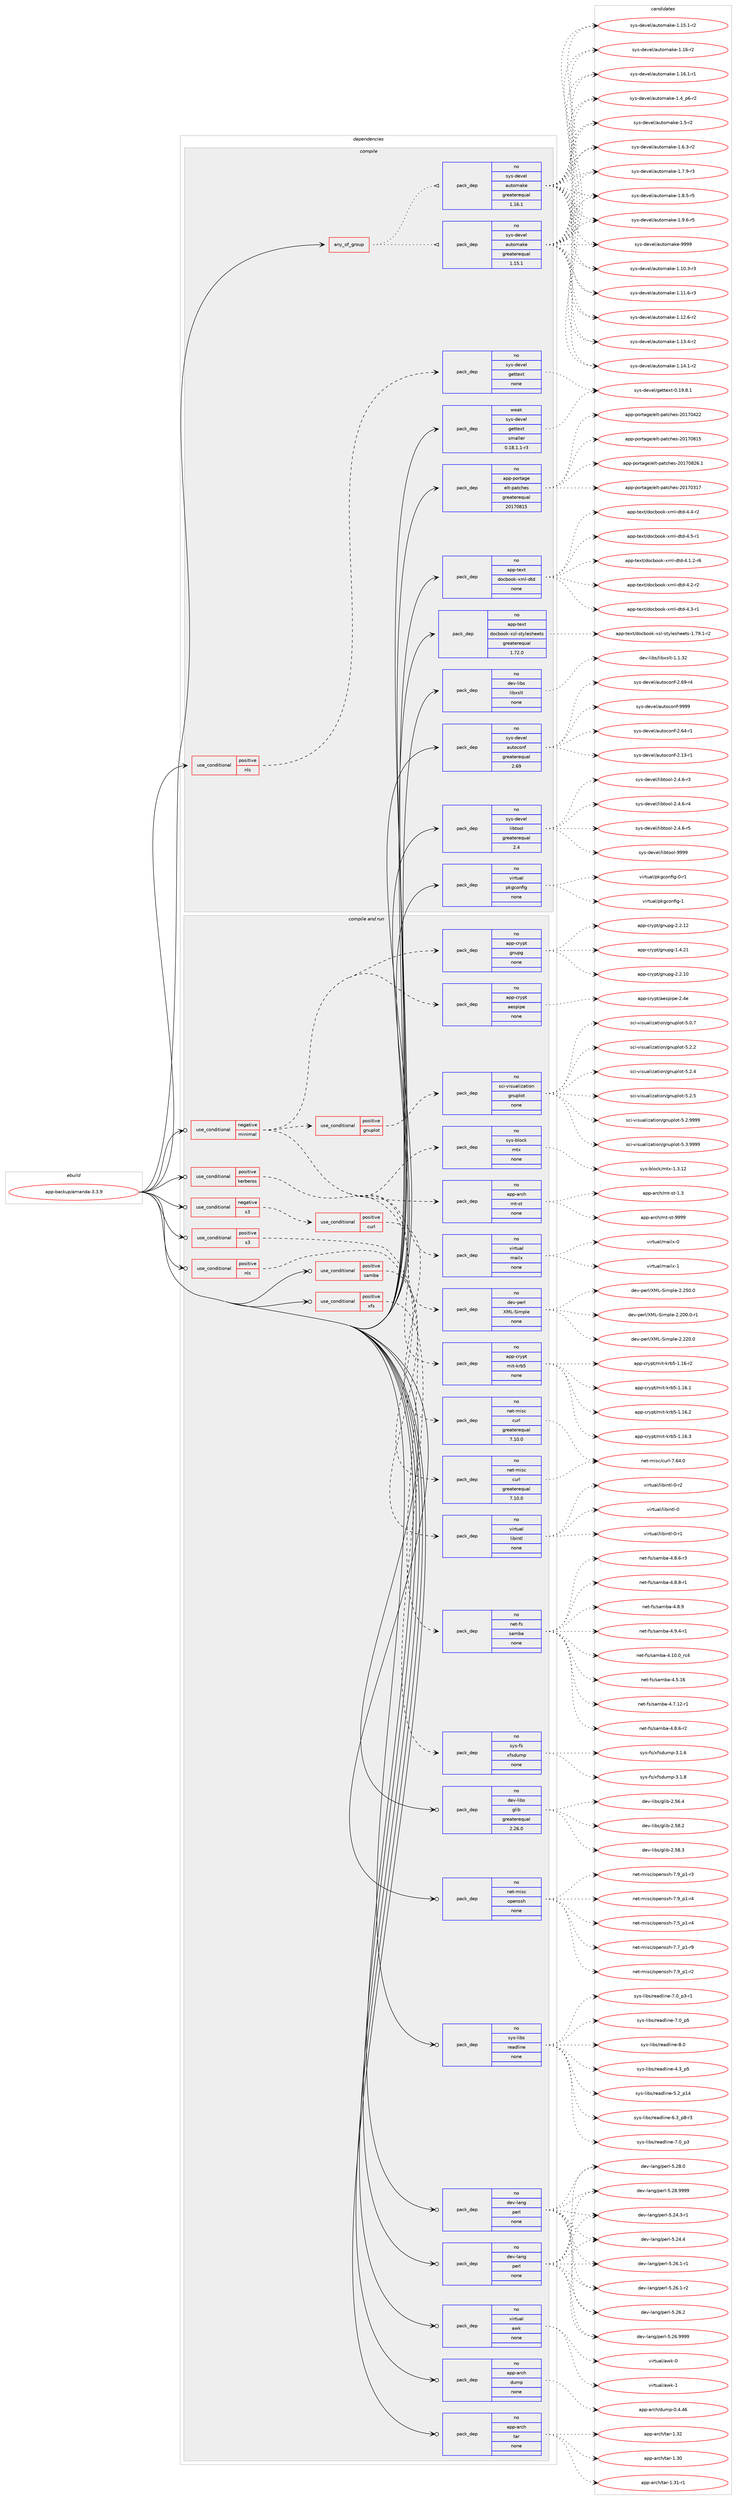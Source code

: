 digraph prolog {

# *************
# Graph options
# *************

newrank=true;
concentrate=true;
compound=true;
graph [rankdir=LR,fontname=Helvetica,fontsize=10,ranksep=1.5];#, ranksep=2.5, nodesep=0.2];
edge  [arrowhead=vee];
node  [fontname=Helvetica,fontsize=10];

# **********
# The ebuild
# **********

subgraph cluster_leftcol {
color=gray;
rank=same;
label=<<i>ebuild</i>>;
id [label="app-backup/amanda-3.3.9", color=red, width=4, href="../app-backup/amanda-3.3.9.svg"];
}

# ****************
# The dependencies
# ****************

subgraph cluster_midcol {
color=gray;
label=<<i>dependencies</i>>;
subgraph cluster_compile {
fillcolor="#eeeeee";
style=filled;
label=<<i>compile</i>>;
subgraph any19222 {
dependency1271987 [label=<<TABLE BORDER="0" CELLBORDER="1" CELLSPACING="0" CELLPADDING="4"><TR><TD CELLPADDING="10">any_of_group</TD></TR></TABLE>>, shape=none, color=red];subgraph pack905505 {
dependency1271988 [label=<<TABLE BORDER="0" CELLBORDER="1" CELLSPACING="0" CELLPADDING="4" WIDTH="220"><TR><TD ROWSPAN="6" CELLPADDING="30">pack_dep</TD></TR><TR><TD WIDTH="110">no</TD></TR><TR><TD>sys-devel</TD></TR><TR><TD>automake</TD></TR><TR><TD>greaterequal</TD></TR><TR><TD>1.16.1</TD></TR></TABLE>>, shape=none, color=blue];
}
dependency1271987:e -> dependency1271988:w [weight=20,style="dotted",arrowhead="oinv"];
subgraph pack905506 {
dependency1271989 [label=<<TABLE BORDER="0" CELLBORDER="1" CELLSPACING="0" CELLPADDING="4" WIDTH="220"><TR><TD ROWSPAN="6" CELLPADDING="30">pack_dep</TD></TR><TR><TD WIDTH="110">no</TD></TR><TR><TD>sys-devel</TD></TR><TR><TD>automake</TD></TR><TR><TD>greaterequal</TD></TR><TR><TD>1.15.1</TD></TR></TABLE>>, shape=none, color=blue];
}
dependency1271987:e -> dependency1271989:w [weight=20,style="dotted",arrowhead="oinv"];
}
id:e -> dependency1271987:w [weight=20,style="solid",arrowhead="vee"];
subgraph cond346739 {
dependency1271990 [label=<<TABLE BORDER="0" CELLBORDER="1" CELLSPACING="0" CELLPADDING="4"><TR><TD ROWSPAN="3" CELLPADDING="10">use_conditional</TD></TR><TR><TD>positive</TD></TR><TR><TD>nls</TD></TR></TABLE>>, shape=none, color=red];
subgraph pack905507 {
dependency1271991 [label=<<TABLE BORDER="0" CELLBORDER="1" CELLSPACING="0" CELLPADDING="4" WIDTH="220"><TR><TD ROWSPAN="6" CELLPADDING="30">pack_dep</TD></TR><TR><TD WIDTH="110">no</TD></TR><TR><TD>sys-devel</TD></TR><TR><TD>gettext</TD></TR><TR><TD>none</TD></TR><TR><TD></TD></TR></TABLE>>, shape=none, color=blue];
}
dependency1271990:e -> dependency1271991:w [weight=20,style="dashed",arrowhead="vee"];
}
id:e -> dependency1271990:w [weight=20,style="solid",arrowhead="vee"];
subgraph pack905508 {
dependency1271992 [label=<<TABLE BORDER="0" CELLBORDER="1" CELLSPACING="0" CELLPADDING="4" WIDTH="220"><TR><TD ROWSPAN="6" CELLPADDING="30">pack_dep</TD></TR><TR><TD WIDTH="110">no</TD></TR><TR><TD>app-portage</TD></TR><TR><TD>elt-patches</TD></TR><TR><TD>greaterequal</TD></TR><TR><TD>20170815</TD></TR></TABLE>>, shape=none, color=blue];
}
id:e -> dependency1271992:w [weight=20,style="solid",arrowhead="vee"];
subgraph pack905509 {
dependency1271993 [label=<<TABLE BORDER="0" CELLBORDER="1" CELLSPACING="0" CELLPADDING="4" WIDTH="220"><TR><TD ROWSPAN="6" CELLPADDING="30">pack_dep</TD></TR><TR><TD WIDTH="110">no</TD></TR><TR><TD>app-text</TD></TR><TR><TD>docbook-xml-dtd</TD></TR><TR><TD>none</TD></TR><TR><TD></TD></TR></TABLE>>, shape=none, color=blue];
}
id:e -> dependency1271993:w [weight=20,style="solid",arrowhead="vee"];
subgraph pack905510 {
dependency1271994 [label=<<TABLE BORDER="0" CELLBORDER="1" CELLSPACING="0" CELLPADDING="4" WIDTH="220"><TR><TD ROWSPAN="6" CELLPADDING="30">pack_dep</TD></TR><TR><TD WIDTH="110">no</TD></TR><TR><TD>app-text</TD></TR><TR><TD>docbook-xsl-stylesheets</TD></TR><TR><TD>greaterequal</TD></TR><TR><TD>1.72.0</TD></TR></TABLE>>, shape=none, color=blue];
}
id:e -> dependency1271994:w [weight=20,style="solid",arrowhead="vee"];
subgraph pack905511 {
dependency1271995 [label=<<TABLE BORDER="0" CELLBORDER="1" CELLSPACING="0" CELLPADDING="4" WIDTH="220"><TR><TD ROWSPAN="6" CELLPADDING="30">pack_dep</TD></TR><TR><TD WIDTH="110">no</TD></TR><TR><TD>dev-libs</TD></TR><TR><TD>libxslt</TD></TR><TR><TD>none</TD></TR><TR><TD></TD></TR></TABLE>>, shape=none, color=blue];
}
id:e -> dependency1271995:w [weight=20,style="solid",arrowhead="vee"];
subgraph pack905512 {
dependency1271996 [label=<<TABLE BORDER="0" CELLBORDER="1" CELLSPACING="0" CELLPADDING="4" WIDTH="220"><TR><TD ROWSPAN="6" CELLPADDING="30">pack_dep</TD></TR><TR><TD WIDTH="110">no</TD></TR><TR><TD>sys-devel</TD></TR><TR><TD>autoconf</TD></TR><TR><TD>greaterequal</TD></TR><TR><TD>2.69</TD></TR></TABLE>>, shape=none, color=blue];
}
id:e -> dependency1271996:w [weight=20,style="solid",arrowhead="vee"];
subgraph pack905513 {
dependency1271997 [label=<<TABLE BORDER="0" CELLBORDER="1" CELLSPACING="0" CELLPADDING="4" WIDTH="220"><TR><TD ROWSPAN="6" CELLPADDING="30">pack_dep</TD></TR><TR><TD WIDTH="110">no</TD></TR><TR><TD>sys-devel</TD></TR><TR><TD>libtool</TD></TR><TR><TD>greaterequal</TD></TR><TR><TD>2.4</TD></TR></TABLE>>, shape=none, color=blue];
}
id:e -> dependency1271997:w [weight=20,style="solid",arrowhead="vee"];
subgraph pack905514 {
dependency1271998 [label=<<TABLE BORDER="0" CELLBORDER="1" CELLSPACING="0" CELLPADDING="4" WIDTH="220"><TR><TD ROWSPAN="6" CELLPADDING="30">pack_dep</TD></TR><TR><TD WIDTH="110">no</TD></TR><TR><TD>virtual</TD></TR><TR><TD>pkgconfig</TD></TR><TR><TD>none</TD></TR><TR><TD></TD></TR></TABLE>>, shape=none, color=blue];
}
id:e -> dependency1271998:w [weight=20,style="solid",arrowhead="vee"];
subgraph pack905515 {
dependency1271999 [label=<<TABLE BORDER="0" CELLBORDER="1" CELLSPACING="0" CELLPADDING="4" WIDTH="220"><TR><TD ROWSPAN="6" CELLPADDING="30">pack_dep</TD></TR><TR><TD WIDTH="110">weak</TD></TR><TR><TD>sys-devel</TD></TR><TR><TD>gettext</TD></TR><TR><TD>smaller</TD></TR><TR><TD>0.18.1.1-r3</TD></TR></TABLE>>, shape=none, color=blue];
}
id:e -> dependency1271999:w [weight=20,style="solid",arrowhead="vee"];
}
subgraph cluster_compileandrun {
fillcolor="#eeeeee";
style=filled;
label=<<i>compile and run</i>>;
subgraph cond346740 {
dependency1272000 [label=<<TABLE BORDER="0" CELLBORDER="1" CELLSPACING="0" CELLPADDING="4"><TR><TD ROWSPAN="3" CELLPADDING="10">use_conditional</TD></TR><TR><TD>negative</TD></TR><TR><TD>minimal</TD></TR></TABLE>>, shape=none, color=red];
subgraph pack905516 {
dependency1272001 [label=<<TABLE BORDER="0" CELLBORDER="1" CELLSPACING="0" CELLPADDING="4" WIDTH="220"><TR><TD ROWSPAN="6" CELLPADDING="30">pack_dep</TD></TR><TR><TD WIDTH="110">no</TD></TR><TR><TD>dev-perl</TD></TR><TR><TD>XML-Simple</TD></TR><TR><TD>none</TD></TR><TR><TD></TD></TR></TABLE>>, shape=none, color=blue];
}
dependency1272000:e -> dependency1272001:w [weight=20,style="dashed",arrowhead="vee"];
subgraph pack905517 {
dependency1272002 [label=<<TABLE BORDER="0" CELLBORDER="1" CELLSPACING="0" CELLPADDING="4" WIDTH="220"><TR><TD ROWSPAN="6" CELLPADDING="30">pack_dep</TD></TR><TR><TD WIDTH="110">no</TD></TR><TR><TD>virtual</TD></TR><TR><TD>mailx</TD></TR><TR><TD>none</TD></TR><TR><TD></TD></TR></TABLE>>, shape=none, color=blue];
}
dependency1272000:e -> dependency1272002:w [weight=20,style="dashed",arrowhead="vee"];
subgraph pack905518 {
dependency1272003 [label=<<TABLE BORDER="0" CELLBORDER="1" CELLSPACING="0" CELLPADDING="4" WIDTH="220"><TR><TD ROWSPAN="6" CELLPADDING="30">pack_dep</TD></TR><TR><TD WIDTH="110">no</TD></TR><TR><TD>app-arch</TD></TR><TR><TD>mt-st</TD></TR><TR><TD>none</TD></TR><TR><TD></TD></TR></TABLE>>, shape=none, color=blue];
}
dependency1272000:e -> dependency1272003:w [weight=20,style="dashed",arrowhead="vee"];
subgraph pack905519 {
dependency1272004 [label=<<TABLE BORDER="0" CELLBORDER="1" CELLSPACING="0" CELLPADDING="4" WIDTH="220"><TR><TD ROWSPAN="6" CELLPADDING="30">pack_dep</TD></TR><TR><TD WIDTH="110">no</TD></TR><TR><TD>sys-block</TD></TR><TR><TD>mtx</TD></TR><TR><TD>none</TD></TR><TR><TD></TD></TR></TABLE>>, shape=none, color=blue];
}
dependency1272000:e -> dependency1272004:w [weight=20,style="dashed",arrowhead="vee"];
subgraph cond346741 {
dependency1272005 [label=<<TABLE BORDER="0" CELLBORDER="1" CELLSPACING="0" CELLPADDING="4"><TR><TD ROWSPAN="3" CELLPADDING="10">use_conditional</TD></TR><TR><TD>positive</TD></TR><TR><TD>gnuplot</TD></TR></TABLE>>, shape=none, color=red];
subgraph pack905520 {
dependency1272006 [label=<<TABLE BORDER="0" CELLBORDER="1" CELLSPACING="0" CELLPADDING="4" WIDTH="220"><TR><TD ROWSPAN="6" CELLPADDING="30">pack_dep</TD></TR><TR><TD WIDTH="110">no</TD></TR><TR><TD>sci-visualization</TD></TR><TR><TD>gnuplot</TD></TR><TR><TD>none</TD></TR><TR><TD></TD></TR></TABLE>>, shape=none, color=blue];
}
dependency1272005:e -> dependency1272006:w [weight=20,style="dashed",arrowhead="vee"];
}
dependency1272000:e -> dependency1272005:w [weight=20,style="dashed",arrowhead="vee"];
subgraph pack905521 {
dependency1272007 [label=<<TABLE BORDER="0" CELLBORDER="1" CELLSPACING="0" CELLPADDING="4" WIDTH="220"><TR><TD ROWSPAN="6" CELLPADDING="30">pack_dep</TD></TR><TR><TD WIDTH="110">no</TD></TR><TR><TD>app-crypt</TD></TR><TR><TD>aespipe</TD></TR><TR><TD>none</TD></TR><TR><TD></TD></TR></TABLE>>, shape=none, color=blue];
}
dependency1272000:e -> dependency1272007:w [weight=20,style="dashed",arrowhead="vee"];
subgraph pack905522 {
dependency1272008 [label=<<TABLE BORDER="0" CELLBORDER="1" CELLSPACING="0" CELLPADDING="4" WIDTH="220"><TR><TD ROWSPAN="6" CELLPADDING="30">pack_dep</TD></TR><TR><TD WIDTH="110">no</TD></TR><TR><TD>app-crypt</TD></TR><TR><TD>gnupg</TD></TR><TR><TD>none</TD></TR><TR><TD></TD></TR></TABLE>>, shape=none, color=blue];
}
dependency1272000:e -> dependency1272008:w [weight=20,style="dashed",arrowhead="vee"];
}
id:e -> dependency1272000:w [weight=20,style="solid",arrowhead="odotvee"];
subgraph cond346742 {
dependency1272009 [label=<<TABLE BORDER="0" CELLBORDER="1" CELLSPACING="0" CELLPADDING="4"><TR><TD ROWSPAN="3" CELLPADDING="10">use_conditional</TD></TR><TR><TD>negative</TD></TR><TR><TD>s3</TD></TR></TABLE>>, shape=none, color=red];
subgraph cond346743 {
dependency1272010 [label=<<TABLE BORDER="0" CELLBORDER="1" CELLSPACING="0" CELLPADDING="4"><TR><TD ROWSPAN="3" CELLPADDING="10">use_conditional</TD></TR><TR><TD>positive</TD></TR><TR><TD>curl</TD></TR></TABLE>>, shape=none, color=red];
subgraph pack905523 {
dependency1272011 [label=<<TABLE BORDER="0" CELLBORDER="1" CELLSPACING="0" CELLPADDING="4" WIDTH="220"><TR><TD ROWSPAN="6" CELLPADDING="30">pack_dep</TD></TR><TR><TD WIDTH="110">no</TD></TR><TR><TD>net-misc</TD></TR><TR><TD>curl</TD></TR><TR><TD>greaterequal</TD></TR><TR><TD>7.10.0</TD></TR></TABLE>>, shape=none, color=blue];
}
dependency1272010:e -> dependency1272011:w [weight=20,style="dashed",arrowhead="vee"];
}
dependency1272009:e -> dependency1272010:w [weight=20,style="dashed",arrowhead="vee"];
}
id:e -> dependency1272009:w [weight=20,style="solid",arrowhead="odotvee"];
subgraph cond346744 {
dependency1272012 [label=<<TABLE BORDER="0" CELLBORDER="1" CELLSPACING="0" CELLPADDING="4"><TR><TD ROWSPAN="3" CELLPADDING="10">use_conditional</TD></TR><TR><TD>positive</TD></TR><TR><TD>kerberos</TD></TR></TABLE>>, shape=none, color=red];
subgraph pack905524 {
dependency1272013 [label=<<TABLE BORDER="0" CELLBORDER="1" CELLSPACING="0" CELLPADDING="4" WIDTH="220"><TR><TD ROWSPAN="6" CELLPADDING="30">pack_dep</TD></TR><TR><TD WIDTH="110">no</TD></TR><TR><TD>app-crypt</TD></TR><TR><TD>mit-krb5</TD></TR><TR><TD>none</TD></TR><TR><TD></TD></TR></TABLE>>, shape=none, color=blue];
}
dependency1272012:e -> dependency1272013:w [weight=20,style="dashed",arrowhead="vee"];
}
id:e -> dependency1272012:w [weight=20,style="solid",arrowhead="odotvee"];
subgraph cond346745 {
dependency1272014 [label=<<TABLE BORDER="0" CELLBORDER="1" CELLSPACING="0" CELLPADDING="4"><TR><TD ROWSPAN="3" CELLPADDING="10">use_conditional</TD></TR><TR><TD>positive</TD></TR><TR><TD>nls</TD></TR></TABLE>>, shape=none, color=red];
subgraph pack905525 {
dependency1272015 [label=<<TABLE BORDER="0" CELLBORDER="1" CELLSPACING="0" CELLPADDING="4" WIDTH="220"><TR><TD ROWSPAN="6" CELLPADDING="30">pack_dep</TD></TR><TR><TD WIDTH="110">no</TD></TR><TR><TD>virtual</TD></TR><TR><TD>libintl</TD></TR><TR><TD>none</TD></TR><TR><TD></TD></TR></TABLE>>, shape=none, color=blue];
}
dependency1272014:e -> dependency1272015:w [weight=20,style="dashed",arrowhead="vee"];
}
id:e -> dependency1272014:w [weight=20,style="solid",arrowhead="odotvee"];
subgraph cond346746 {
dependency1272016 [label=<<TABLE BORDER="0" CELLBORDER="1" CELLSPACING="0" CELLPADDING="4"><TR><TD ROWSPAN="3" CELLPADDING="10">use_conditional</TD></TR><TR><TD>positive</TD></TR><TR><TD>s3</TD></TR></TABLE>>, shape=none, color=red];
subgraph pack905526 {
dependency1272017 [label=<<TABLE BORDER="0" CELLBORDER="1" CELLSPACING="0" CELLPADDING="4" WIDTH="220"><TR><TD ROWSPAN="6" CELLPADDING="30">pack_dep</TD></TR><TR><TD WIDTH="110">no</TD></TR><TR><TD>net-misc</TD></TR><TR><TD>curl</TD></TR><TR><TD>greaterequal</TD></TR><TR><TD>7.10.0</TD></TR></TABLE>>, shape=none, color=blue];
}
dependency1272016:e -> dependency1272017:w [weight=20,style="dashed",arrowhead="vee"];
}
id:e -> dependency1272016:w [weight=20,style="solid",arrowhead="odotvee"];
subgraph cond346747 {
dependency1272018 [label=<<TABLE BORDER="0" CELLBORDER="1" CELLSPACING="0" CELLPADDING="4"><TR><TD ROWSPAN="3" CELLPADDING="10">use_conditional</TD></TR><TR><TD>positive</TD></TR><TR><TD>samba</TD></TR></TABLE>>, shape=none, color=red];
subgraph pack905527 {
dependency1272019 [label=<<TABLE BORDER="0" CELLBORDER="1" CELLSPACING="0" CELLPADDING="4" WIDTH="220"><TR><TD ROWSPAN="6" CELLPADDING="30">pack_dep</TD></TR><TR><TD WIDTH="110">no</TD></TR><TR><TD>net-fs</TD></TR><TR><TD>samba</TD></TR><TR><TD>none</TD></TR><TR><TD></TD></TR></TABLE>>, shape=none, color=blue];
}
dependency1272018:e -> dependency1272019:w [weight=20,style="dashed",arrowhead="vee"];
}
id:e -> dependency1272018:w [weight=20,style="solid",arrowhead="odotvee"];
subgraph cond346748 {
dependency1272020 [label=<<TABLE BORDER="0" CELLBORDER="1" CELLSPACING="0" CELLPADDING="4"><TR><TD ROWSPAN="3" CELLPADDING="10">use_conditional</TD></TR><TR><TD>positive</TD></TR><TR><TD>xfs</TD></TR></TABLE>>, shape=none, color=red];
subgraph pack905528 {
dependency1272021 [label=<<TABLE BORDER="0" CELLBORDER="1" CELLSPACING="0" CELLPADDING="4" WIDTH="220"><TR><TD ROWSPAN="6" CELLPADDING="30">pack_dep</TD></TR><TR><TD WIDTH="110">no</TD></TR><TR><TD>sys-fs</TD></TR><TR><TD>xfsdump</TD></TR><TR><TD>none</TD></TR><TR><TD></TD></TR></TABLE>>, shape=none, color=blue];
}
dependency1272020:e -> dependency1272021:w [weight=20,style="dashed",arrowhead="vee"];
}
id:e -> dependency1272020:w [weight=20,style="solid",arrowhead="odotvee"];
subgraph pack905529 {
dependency1272022 [label=<<TABLE BORDER="0" CELLBORDER="1" CELLSPACING="0" CELLPADDING="4" WIDTH="220"><TR><TD ROWSPAN="6" CELLPADDING="30">pack_dep</TD></TR><TR><TD WIDTH="110">no</TD></TR><TR><TD>app-arch</TD></TR><TR><TD>dump</TD></TR><TR><TD>none</TD></TR><TR><TD></TD></TR></TABLE>>, shape=none, color=blue];
}
id:e -> dependency1272022:w [weight=20,style="solid",arrowhead="odotvee"];
subgraph pack905530 {
dependency1272023 [label=<<TABLE BORDER="0" CELLBORDER="1" CELLSPACING="0" CELLPADDING="4" WIDTH="220"><TR><TD ROWSPAN="6" CELLPADDING="30">pack_dep</TD></TR><TR><TD WIDTH="110">no</TD></TR><TR><TD>app-arch</TD></TR><TR><TD>tar</TD></TR><TR><TD>none</TD></TR><TR><TD></TD></TR></TABLE>>, shape=none, color=blue];
}
id:e -> dependency1272023:w [weight=20,style="solid",arrowhead="odotvee"];
subgraph pack905531 {
dependency1272024 [label=<<TABLE BORDER="0" CELLBORDER="1" CELLSPACING="0" CELLPADDING="4" WIDTH="220"><TR><TD ROWSPAN="6" CELLPADDING="30">pack_dep</TD></TR><TR><TD WIDTH="110">no</TD></TR><TR><TD>dev-lang</TD></TR><TR><TD>perl</TD></TR><TR><TD>none</TD></TR><TR><TD></TD></TR></TABLE>>, shape=none, color=blue];
}
id:e -> dependency1272024:w [weight=20,style="solid",arrowhead="odotvee"];
subgraph pack905532 {
dependency1272025 [label=<<TABLE BORDER="0" CELLBORDER="1" CELLSPACING="0" CELLPADDING="4" WIDTH="220"><TR><TD ROWSPAN="6" CELLPADDING="30">pack_dep</TD></TR><TR><TD WIDTH="110">no</TD></TR><TR><TD>dev-lang</TD></TR><TR><TD>perl</TD></TR><TR><TD>none</TD></TR><TR><TD></TD></TR></TABLE>>, shape=none, color=blue];
}
id:e -> dependency1272025:w [weight=20,style="solid",arrowhead="odotvee"];
subgraph pack905533 {
dependency1272026 [label=<<TABLE BORDER="0" CELLBORDER="1" CELLSPACING="0" CELLPADDING="4" WIDTH="220"><TR><TD ROWSPAN="6" CELLPADDING="30">pack_dep</TD></TR><TR><TD WIDTH="110">no</TD></TR><TR><TD>dev-libs</TD></TR><TR><TD>glib</TD></TR><TR><TD>greaterequal</TD></TR><TR><TD>2.26.0</TD></TR></TABLE>>, shape=none, color=blue];
}
id:e -> dependency1272026:w [weight=20,style="solid",arrowhead="odotvee"];
subgraph pack905534 {
dependency1272027 [label=<<TABLE BORDER="0" CELLBORDER="1" CELLSPACING="0" CELLPADDING="4" WIDTH="220"><TR><TD ROWSPAN="6" CELLPADDING="30">pack_dep</TD></TR><TR><TD WIDTH="110">no</TD></TR><TR><TD>net-misc</TD></TR><TR><TD>openssh</TD></TR><TR><TD>none</TD></TR><TR><TD></TD></TR></TABLE>>, shape=none, color=blue];
}
id:e -> dependency1272027:w [weight=20,style="solid",arrowhead="odotvee"];
subgraph pack905535 {
dependency1272028 [label=<<TABLE BORDER="0" CELLBORDER="1" CELLSPACING="0" CELLPADDING="4" WIDTH="220"><TR><TD ROWSPAN="6" CELLPADDING="30">pack_dep</TD></TR><TR><TD WIDTH="110">no</TD></TR><TR><TD>sys-libs</TD></TR><TR><TD>readline</TD></TR><TR><TD>none</TD></TR><TR><TD></TD></TR></TABLE>>, shape=none, color=blue];
}
id:e -> dependency1272028:w [weight=20,style="solid",arrowhead="odotvee"];
subgraph pack905536 {
dependency1272029 [label=<<TABLE BORDER="0" CELLBORDER="1" CELLSPACING="0" CELLPADDING="4" WIDTH="220"><TR><TD ROWSPAN="6" CELLPADDING="30">pack_dep</TD></TR><TR><TD WIDTH="110">no</TD></TR><TR><TD>virtual</TD></TR><TR><TD>awk</TD></TR><TR><TD>none</TD></TR><TR><TD></TD></TR></TABLE>>, shape=none, color=blue];
}
id:e -> dependency1272029:w [weight=20,style="solid",arrowhead="odotvee"];
}
subgraph cluster_run {
fillcolor="#eeeeee";
style=filled;
label=<<i>run</i>>;
}
}

# **************
# The candidates
# **************

subgraph cluster_choices {
rank=same;
color=gray;
label=<<i>candidates</i>>;

subgraph choice905505 {
color=black;
nodesep=1;
choice11512111545100101118101108479711711611110997107101454946494846514511451 [label="sys-devel/automake-1.10.3-r3", color=red, width=4,href="../sys-devel/automake-1.10.3-r3.svg"];
choice11512111545100101118101108479711711611110997107101454946494946544511451 [label="sys-devel/automake-1.11.6-r3", color=red, width=4,href="../sys-devel/automake-1.11.6-r3.svg"];
choice11512111545100101118101108479711711611110997107101454946495046544511450 [label="sys-devel/automake-1.12.6-r2", color=red, width=4,href="../sys-devel/automake-1.12.6-r2.svg"];
choice11512111545100101118101108479711711611110997107101454946495146524511450 [label="sys-devel/automake-1.13.4-r2", color=red, width=4,href="../sys-devel/automake-1.13.4-r2.svg"];
choice11512111545100101118101108479711711611110997107101454946495246494511450 [label="sys-devel/automake-1.14.1-r2", color=red, width=4,href="../sys-devel/automake-1.14.1-r2.svg"];
choice11512111545100101118101108479711711611110997107101454946495346494511450 [label="sys-devel/automake-1.15.1-r2", color=red, width=4,href="../sys-devel/automake-1.15.1-r2.svg"];
choice1151211154510010111810110847971171161111099710710145494649544511450 [label="sys-devel/automake-1.16-r2", color=red, width=4,href="../sys-devel/automake-1.16-r2.svg"];
choice11512111545100101118101108479711711611110997107101454946495446494511449 [label="sys-devel/automake-1.16.1-r1", color=red, width=4,href="../sys-devel/automake-1.16.1-r1.svg"];
choice115121115451001011181011084797117116111109971071014549465295112544511450 [label="sys-devel/automake-1.4_p6-r2", color=red, width=4,href="../sys-devel/automake-1.4_p6-r2.svg"];
choice11512111545100101118101108479711711611110997107101454946534511450 [label="sys-devel/automake-1.5-r2", color=red, width=4,href="../sys-devel/automake-1.5-r2.svg"];
choice115121115451001011181011084797117116111109971071014549465446514511450 [label="sys-devel/automake-1.6.3-r2", color=red, width=4,href="../sys-devel/automake-1.6.3-r2.svg"];
choice115121115451001011181011084797117116111109971071014549465546574511451 [label="sys-devel/automake-1.7.9-r3", color=red, width=4,href="../sys-devel/automake-1.7.9-r3.svg"];
choice115121115451001011181011084797117116111109971071014549465646534511453 [label="sys-devel/automake-1.8.5-r5", color=red, width=4,href="../sys-devel/automake-1.8.5-r5.svg"];
choice115121115451001011181011084797117116111109971071014549465746544511453 [label="sys-devel/automake-1.9.6-r5", color=red, width=4,href="../sys-devel/automake-1.9.6-r5.svg"];
choice115121115451001011181011084797117116111109971071014557575757 [label="sys-devel/automake-9999", color=red, width=4,href="../sys-devel/automake-9999.svg"];
dependency1271988:e -> choice11512111545100101118101108479711711611110997107101454946494846514511451:w [style=dotted,weight="100"];
dependency1271988:e -> choice11512111545100101118101108479711711611110997107101454946494946544511451:w [style=dotted,weight="100"];
dependency1271988:e -> choice11512111545100101118101108479711711611110997107101454946495046544511450:w [style=dotted,weight="100"];
dependency1271988:e -> choice11512111545100101118101108479711711611110997107101454946495146524511450:w [style=dotted,weight="100"];
dependency1271988:e -> choice11512111545100101118101108479711711611110997107101454946495246494511450:w [style=dotted,weight="100"];
dependency1271988:e -> choice11512111545100101118101108479711711611110997107101454946495346494511450:w [style=dotted,weight="100"];
dependency1271988:e -> choice1151211154510010111810110847971171161111099710710145494649544511450:w [style=dotted,weight="100"];
dependency1271988:e -> choice11512111545100101118101108479711711611110997107101454946495446494511449:w [style=dotted,weight="100"];
dependency1271988:e -> choice115121115451001011181011084797117116111109971071014549465295112544511450:w [style=dotted,weight="100"];
dependency1271988:e -> choice11512111545100101118101108479711711611110997107101454946534511450:w [style=dotted,weight="100"];
dependency1271988:e -> choice115121115451001011181011084797117116111109971071014549465446514511450:w [style=dotted,weight="100"];
dependency1271988:e -> choice115121115451001011181011084797117116111109971071014549465546574511451:w [style=dotted,weight="100"];
dependency1271988:e -> choice115121115451001011181011084797117116111109971071014549465646534511453:w [style=dotted,weight="100"];
dependency1271988:e -> choice115121115451001011181011084797117116111109971071014549465746544511453:w [style=dotted,weight="100"];
dependency1271988:e -> choice115121115451001011181011084797117116111109971071014557575757:w [style=dotted,weight="100"];
}
subgraph choice905506 {
color=black;
nodesep=1;
choice11512111545100101118101108479711711611110997107101454946494846514511451 [label="sys-devel/automake-1.10.3-r3", color=red, width=4,href="../sys-devel/automake-1.10.3-r3.svg"];
choice11512111545100101118101108479711711611110997107101454946494946544511451 [label="sys-devel/automake-1.11.6-r3", color=red, width=4,href="../sys-devel/automake-1.11.6-r3.svg"];
choice11512111545100101118101108479711711611110997107101454946495046544511450 [label="sys-devel/automake-1.12.6-r2", color=red, width=4,href="../sys-devel/automake-1.12.6-r2.svg"];
choice11512111545100101118101108479711711611110997107101454946495146524511450 [label="sys-devel/automake-1.13.4-r2", color=red, width=4,href="../sys-devel/automake-1.13.4-r2.svg"];
choice11512111545100101118101108479711711611110997107101454946495246494511450 [label="sys-devel/automake-1.14.1-r2", color=red, width=4,href="../sys-devel/automake-1.14.1-r2.svg"];
choice11512111545100101118101108479711711611110997107101454946495346494511450 [label="sys-devel/automake-1.15.1-r2", color=red, width=4,href="../sys-devel/automake-1.15.1-r2.svg"];
choice1151211154510010111810110847971171161111099710710145494649544511450 [label="sys-devel/automake-1.16-r2", color=red, width=4,href="../sys-devel/automake-1.16-r2.svg"];
choice11512111545100101118101108479711711611110997107101454946495446494511449 [label="sys-devel/automake-1.16.1-r1", color=red, width=4,href="../sys-devel/automake-1.16.1-r1.svg"];
choice115121115451001011181011084797117116111109971071014549465295112544511450 [label="sys-devel/automake-1.4_p6-r2", color=red, width=4,href="../sys-devel/automake-1.4_p6-r2.svg"];
choice11512111545100101118101108479711711611110997107101454946534511450 [label="sys-devel/automake-1.5-r2", color=red, width=4,href="../sys-devel/automake-1.5-r2.svg"];
choice115121115451001011181011084797117116111109971071014549465446514511450 [label="sys-devel/automake-1.6.3-r2", color=red, width=4,href="../sys-devel/automake-1.6.3-r2.svg"];
choice115121115451001011181011084797117116111109971071014549465546574511451 [label="sys-devel/automake-1.7.9-r3", color=red, width=4,href="../sys-devel/automake-1.7.9-r3.svg"];
choice115121115451001011181011084797117116111109971071014549465646534511453 [label="sys-devel/automake-1.8.5-r5", color=red, width=4,href="../sys-devel/automake-1.8.5-r5.svg"];
choice115121115451001011181011084797117116111109971071014549465746544511453 [label="sys-devel/automake-1.9.6-r5", color=red, width=4,href="../sys-devel/automake-1.9.6-r5.svg"];
choice115121115451001011181011084797117116111109971071014557575757 [label="sys-devel/automake-9999", color=red, width=4,href="../sys-devel/automake-9999.svg"];
dependency1271989:e -> choice11512111545100101118101108479711711611110997107101454946494846514511451:w [style=dotted,weight="100"];
dependency1271989:e -> choice11512111545100101118101108479711711611110997107101454946494946544511451:w [style=dotted,weight="100"];
dependency1271989:e -> choice11512111545100101118101108479711711611110997107101454946495046544511450:w [style=dotted,weight="100"];
dependency1271989:e -> choice11512111545100101118101108479711711611110997107101454946495146524511450:w [style=dotted,weight="100"];
dependency1271989:e -> choice11512111545100101118101108479711711611110997107101454946495246494511450:w [style=dotted,weight="100"];
dependency1271989:e -> choice11512111545100101118101108479711711611110997107101454946495346494511450:w [style=dotted,weight="100"];
dependency1271989:e -> choice1151211154510010111810110847971171161111099710710145494649544511450:w [style=dotted,weight="100"];
dependency1271989:e -> choice11512111545100101118101108479711711611110997107101454946495446494511449:w [style=dotted,weight="100"];
dependency1271989:e -> choice115121115451001011181011084797117116111109971071014549465295112544511450:w [style=dotted,weight="100"];
dependency1271989:e -> choice11512111545100101118101108479711711611110997107101454946534511450:w [style=dotted,weight="100"];
dependency1271989:e -> choice115121115451001011181011084797117116111109971071014549465446514511450:w [style=dotted,weight="100"];
dependency1271989:e -> choice115121115451001011181011084797117116111109971071014549465546574511451:w [style=dotted,weight="100"];
dependency1271989:e -> choice115121115451001011181011084797117116111109971071014549465646534511453:w [style=dotted,weight="100"];
dependency1271989:e -> choice115121115451001011181011084797117116111109971071014549465746544511453:w [style=dotted,weight="100"];
dependency1271989:e -> choice115121115451001011181011084797117116111109971071014557575757:w [style=dotted,weight="100"];
}
subgraph choice905507 {
color=black;
nodesep=1;
choice1151211154510010111810110847103101116116101120116454846495746564649 [label="sys-devel/gettext-0.19.8.1", color=red, width=4,href="../sys-devel/gettext-0.19.8.1.svg"];
dependency1271991:e -> choice1151211154510010111810110847103101116116101120116454846495746564649:w [style=dotted,weight="100"];
}
subgraph choice905508 {
color=black;
nodesep=1;
choice97112112451121111141169710310147101108116451129711699104101115455048495548514955 [label="app-portage/elt-patches-20170317", color=red, width=4,href="../app-portage/elt-patches-20170317.svg"];
choice97112112451121111141169710310147101108116451129711699104101115455048495548525050 [label="app-portage/elt-patches-20170422", color=red, width=4,href="../app-portage/elt-patches-20170422.svg"];
choice97112112451121111141169710310147101108116451129711699104101115455048495548564953 [label="app-portage/elt-patches-20170815", color=red, width=4,href="../app-portage/elt-patches-20170815.svg"];
choice971121124511211111411697103101471011081164511297116991041011154550484955485650544649 [label="app-portage/elt-patches-20170826.1", color=red, width=4,href="../app-portage/elt-patches-20170826.1.svg"];
dependency1271992:e -> choice97112112451121111141169710310147101108116451129711699104101115455048495548514955:w [style=dotted,weight="100"];
dependency1271992:e -> choice97112112451121111141169710310147101108116451129711699104101115455048495548525050:w [style=dotted,weight="100"];
dependency1271992:e -> choice97112112451121111141169710310147101108116451129711699104101115455048495548564953:w [style=dotted,weight="100"];
dependency1271992:e -> choice971121124511211111411697103101471011081164511297116991041011154550484955485650544649:w [style=dotted,weight="100"];
}
subgraph choice905509 {
color=black;
nodesep=1;
choice971121124511610112011647100111999811111110745120109108451001161004552464946504511454 [label="app-text/docbook-xml-dtd-4.1.2-r6", color=red, width=4,href="../app-text/docbook-xml-dtd-4.1.2-r6.svg"];
choice97112112451161011201164710011199981111111074512010910845100116100455246504511450 [label="app-text/docbook-xml-dtd-4.2-r2", color=red, width=4,href="../app-text/docbook-xml-dtd-4.2-r2.svg"];
choice97112112451161011201164710011199981111111074512010910845100116100455246514511449 [label="app-text/docbook-xml-dtd-4.3-r1", color=red, width=4,href="../app-text/docbook-xml-dtd-4.3-r1.svg"];
choice97112112451161011201164710011199981111111074512010910845100116100455246524511450 [label="app-text/docbook-xml-dtd-4.4-r2", color=red, width=4,href="../app-text/docbook-xml-dtd-4.4-r2.svg"];
choice97112112451161011201164710011199981111111074512010910845100116100455246534511449 [label="app-text/docbook-xml-dtd-4.5-r1", color=red, width=4,href="../app-text/docbook-xml-dtd-4.5-r1.svg"];
dependency1271993:e -> choice971121124511610112011647100111999811111110745120109108451001161004552464946504511454:w [style=dotted,weight="100"];
dependency1271993:e -> choice97112112451161011201164710011199981111111074512010910845100116100455246504511450:w [style=dotted,weight="100"];
dependency1271993:e -> choice97112112451161011201164710011199981111111074512010910845100116100455246514511449:w [style=dotted,weight="100"];
dependency1271993:e -> choice97112112451161011201164710011199981111111074512010910845100116100455246524511450:w [style=dotted,weight="100"];
dependency1271993:e -> choice97112112451161011201164710011199981111111074512010910845100116100455246534511449:w [style=dotted,weight="100"];
}
subgraph choice905510 {
color=black;
nodesep=1;
choice97112112451161011201164710011199981111111074512011510845115116121108101115104101101116115454946555746494511450 [label="app-text/docbook-xsl-stylesheets-1.79.1-r2", color=red, width=4,href="../app-text/docbook-xsl-stylesheets-1.79.1-r2.svg"];
dependency1271994:e -> choice97112112451161011201164710011199981111111074512011510845115116121108101115104101101116115454946555746494511450:w [style=dotted,weight="100"];
}
subgraph choice905511 {
color=black;
nodesep=1;
choice1001011184510810598115471081059812011510811645494649465150 [label="dev-libs/libxslt-1.1.32", color=red, width=4,href="../dev-libs/libxslt-1.1.32.svg"];
dependency1271995:e -> choice1001011184510810598115471081059812011510811645494649465150:w [style=dotted,weight="100"];
}
subgraph choice905512 {
color=black;
nodesep=1;
choice1151211154510010111810110847971171161119911111010245504649514511449 [label="sys-devel/autoconf-2.13-r1", color=red, width=4,href="../sys-devel/autoconf-2.13-r1.svg"];
choice1151211154510010111810110847971171161119911111010245504654524511449 [label="sys-devel/autoconf-2.64-r1", color=red, width=4,href="../sys-devel/autoconf-2.64-r1.svg"];
choice1151211154510010111810110847971171161119911111010245504654574511452 [label="sys-devel/autoconf-2.69-r4", color=red, width=4,href="../sys-devel/autoconf-2.69-r4.svg"];
choice115121115451001011181011084797117116111991111101024557575757 [label="sys-devel/autoconf-9999", color=red, width=4,href="../sys-devel/autoconf-9999.svg"];
dependency1271996:e -> choice1151211154510010111810110847971171161119911111010245504649514511449:w [style=dotted,weight="100"];
dependency1271996:e -> choice1151211154510010111810110847971171161119911111010245504654524511449:w [style=dotted,weight="100"];
dependency1271996:e -> choice1151211154510010111810110847971171161119911111010245504654574511452:w [style=dotted,weight="100"];
dependency1271996:e -> choice115121115451001011181011084797117116111991111101024557575757:w [style=dotted,weight="100"];
}
subgraph choice905513 {
color=black;
nodesep=1;
choice1151211154510010111810110847108105981161111111084550465246544511451 [label="sys-devel/libtool-2.4.6-r3", color=red, width=4,href="../sys-devel/libtool-2.4.6-r3.svg"];
choice1151211154510010111810110847108105981161111111084550465246544511452 [label="sys-devel/libtool-2.4.6-r4", color=red, width=4,href="../sys-devel/libtool-2.4.6-r4.svg"];
choice1151211154510010111810110847108105981161111111084550465246544511453 [label="sys-devel/libtool-2.4.6-r5", color=red, width=4,href="../sys-devel/libtool-2.4.6-r5.svg"];
choice1151211154510010111810110847108105981161111111084557575757 [label="sys-devel/libtool-9999", color=red, width=4,href="../sys-devel/libtool-9999.svg"];
dependency1271997:e -> choice1151211154510010111810110847108105981161111111084550465246544511451:w [style=dotted,weight="100"];
dependency1271997:e -> choice1151211154510010111810110847108105981161111111084550465246544511452:w [style=dotted,weight="100"];
dependency1271997:e -> choice1151211154510010111810110847108105981161111111084550465246544511453:w [style=dotted,weight="100"];
dependency1271997:e -> choice1151211154510010111810110847108105981161111111084557575757:w [style=dotted,weight="100"];
}
subgraph choice905514 {
color=black;
nodesep=1;
choice11810511411611797108471121071039911111010210510345484511449 [label="virtual/pkgconfig-0-r1", color=red, width=4,href="../virtual/pkgconfig-0-r1.svg"];
choice1181051141161179710847112107103991111101021051034549 [label="virtual/pkgconfig-1", color=red, width=4,href="../virtual/pkgconfig-1.svg"];
dependency1271998:e -> choice11810511411611797108471121071039911111010210510345484511449:w [style=dotted,weight="100"];
dependency1271998:e -> choice1181051141161179710847112107103991111101021051034549:w [style=dotted,weight="100"];
}
subgraph choice905515 {
color=black;
nodesep=1;
choice1151211154510010111810110847103101116116101120116454846495746564649 [label="sys-devel/gettext-0.19.8.1", color=red, width=4,href="../sys-devel/gettext-0.19.8.1.svg"];
dependency1271999:e -> choice1151211154510010111810110847103101116116101120116454846495746564649:w [style=dotted,weight="100"];
}
subgraph choice905516 {
color=black;
nodesep=1;
choice1001011184511210111410847887776458310510911210810145504650484846484511449 [label="dev-perl/XML-Simple-2.200.0-r1", color=red, width=4,href="../dev-perl/XML-Simple-2.200.0-r1.svg"];
choice100101118451121011141084788777645831051091121081014550465050484648 [label="dev-perl/XML-Simple-2.220.0", color=red, width=4,href="../dev-perl/XML-Simple-2.220.0.svg"];
choice100101118451121011141084788777645831051091121081014550465053484648 [label="dev-perl/XML-Simple-2.250.0", color=red, width=4,href="../dev-perl/XML-Simple-2.250.0.svg"];
dependency1272001:e -> choice1001011184511210111410847887776458310510911210810145504650484846484511449:w [style=dotted,weight="100"];
dependency1272001:e -> choice100101118451121011141084788777645831051091121081014550465050484648:w [style=dotted,weight="100"];
dependency1272001:e -> choice100101118451121011141084788777645831051091121081014550465053484648:w [style=dotted,weight="100"];
}
subgraph choice905517 {
color=black;
nodesep=1;
choice1181051141161179710847109971051081204548 [label="virtual/mailx-0", color=red, width=4,href="../virtual/mailx-0.svg"];
choice1181051141161179710847109971051081204549 [label="virtual/mailx-1", color=red, width=4,href="../virtual/mailx-1.svg"];
dependency1272002:e -> choice1181051141161179710847109971051081204548:w [style=dotted,weight="100"];
dependency1272002:e -> choice1181051141161179710847109971051081204549:w [style=dotted,weight="100"];
}
subgraph choice905518 {
color=black;
nodesep=1;
choice97112112459711499104471091164511511645494651 [label="app-arch/mt-st-1.3", color=red, width=4,href="../app-arch/mt-st-1.3.svg"];
choice9711211245971149910447109116451151164557575757 [label="app-arch/mt-st-9999", color=red, width=4,href="../app-arch/mt-st-9999.svg"];
dependency1272003:e -> choice97112112459711499104471091164511511645494651:w [style=dotted,weight="100"];
dependency1272003:e -> choice9711211245971149910447109116451151164557575757:w [style=dotted,weight="100"];
}
subgraph choice905519 {
color=black;
nodesep=1;
choice1151211154598108111991074710911612045494651464950 [label="sys-block/mtx-1.3.12", color=red, width=4,href="../sys-block/mtx-1.3.12.svg"];
dependency1272004:e -> choice1151211154598108111991074710911612045494651464950:w [style=dotted,weight="100"];
}
subgraph choice905520 {
color=black;
nodesep=1;
choice1159910545118105115117971081051229711610511111047103110117112108111116455346484655 [label="sci-visualization/gnuplot-5.0.7", color=red, width=4,href="../sci-visualization/gnuplot-5.0.7.svg"];
choice1159910545118105115117971081051229711610511111047103110117112108111116455346504650 [label="sci-visualization/gnuplot-5.2.2", color=red, width=4,href="../sci-visualization/gnuplot-5.2.2.svg"];
choice1159910545118105115117971081051229711610511111047103110117112108111116455346504652 [label="sci-visualization/gnuplot-5.2.4", color=red, width=4,href="../sci-visualization/gnuplot-5.2.4.svg"];
choice1159910545118105115117971081051229711610511111047103110117112108111116455346504653 [label="sci-visualization/gnuplot-5.2.5", color=red, width=4,href="../sci-visualization/gnuplot-5.2.5.svg"];
choice1159910545118105115117971081051229711610511111047103110117112108111116455346504657575757 [label="sci-visualization/gnuplot-5.2.9999", color=red, width=4,href="../sci-visualization/gnuplot-5.2.9999.svg"];
choice1159910545118105115117971081051229711610511111047103110117112108111116455346514657575757 [label="sci-visualization/gnuplot-5.3.9999", color=red, width=4,href="../sci-visualization/gnuplot-5.3.9999.svg"];
dependency1272006:e -> choice1159910545118105115117971081051229711610511111047103110117112108111116455346484655:w [style=dotted,weight="100"];
dependency1272006:e -> choice1159910545118105115117971081051229711610511111047103110117112108111116455346504650:w [style=dotted,weight="100"];
dependency1272006:e -> choice1159910545118105115117971081051229711610511111047103110117112108111116455346504652:w [style=dotted,weight="100"];
dependency1272006:e -> choice1159910545118105115117971081051229711610511111047103110117112108111116455346504653:w [style=dotted,weight="100"];
dependency1272006:e -> choice1159910545118105115117971081051229711610511111047103110117112108111116455346504657575757:w [style=dotted,weight="100"];
dependency1272006:e -> choice1159910545118105115117971081051229711610511111047103110117112108111116455346514657575757:w [style=dotted,weight="100"];
}
subgraph choice905521 {
color=black;
nodesep=1;
choice971121124599114121112116479710111511210511210145504652101 [label="app-crypt/aespipe-2.4e", color=red, width=4,href="../app-crypt/aespipe-2.4e.svg"];
dependency1272007:e -> choice971121124599114121112116479710111511210511210145504652101:w [style=dotted,weight="100"];
}
subgraph choice905522 {
color=black;
nodesep=1;
choice9711211245991141211121164710311011711210345494652465049 [label="app-crypt/gnupg-1.4.21", color=red, width=4,href="../app-crypt/gnupg-1.4.21.svg"];
choice9711211245991141211121164710311011711210345504650464948 [label="app-crypt/gnupg-2.2.10", color=red, width=4,href="../app-crypt/gnupg-2.2.10.svg"];
choice9711211245991141211121164710311011711210345504650464950 [label="app-crypt/gnupg-2.2.12", color=red, width=4,href="../app-crypt/gnupg-2.2.12.svg"];
dependency1272008:e -> choice9711211245991141211121164710311011711210345494652465049:w [style=dotted,weight="100"];
dependency1272008:e -> choice9711211245991141211121164710311011711210345504650464948:w [style=dotted,weight="100"];
dependency1272008:e -> choice9711211245991141211121164710311011711210345504650464950:w [style=dotted,weight="100"];
}
subgraph choice905523 {
color=black;
nodesep=1;
choice1101011164510910511599479911711410845554654524648 [label="net-misc/curl-7.64.0", color=red, width=4,href="../net-misc/curl-7.64.0.svg"];
dependency1272011:e -> choice1101011164510910511599479911711410845554654524648:w [style=dotted,weight="100"];
}
subgraph choice905524 {
color=black;
nodesep=1;
choice9711211245991141211121164710910511645107114985345494649544511450 [label="app-crypt/mit-krb5-1.16-r2", color=red, width=4,href="../app-crypt/mit-krb5-1.16-r2.svg"];
choice9711211245991141211121164710910511645107114985345494649544649 [label="app-crypt/mit-krb5-1.16.1", color=red, width=4,href="../app-crypt/mit-krb5-1.16.1.svg"];
choice9711211245991141211121164710910511645107114985345494649544650 [label="app-crypt/mit-krb5-1.16.2", color=red, width=4,href="../app-crypt/mit-krb5-1.16.2.svg"];
choice9711211245991141211121164710910511645107114985345494649544651 [label="app-crypt/mit-krb5-1.16.3", color=red, width=4,href="../app-crypt/mit-krb5-1.16.3.svg"];
dependency1272013:e -> choice9711211245991141211121164710910511645107114985345494649544511450:w [style=dotted,weight="100"];
dependency1272013:e -> choice9711211245991141211121164710910511645107114985345494649544649:w [style=dotted,weight="100"];
dependency1272013:e -> choice9711211245991141211121164710910511645107114985345494649544650:w [style=dotted,weight="100"];
dependency1272013:e -> choice9711211245991141211121164710910511645107114985345494649544651:w [style=dotted,weight="100"];
}
subgraph choice905525 {
color=black;
nodesep=1;
choice1181051141161179710847108105981051101161084548 [label="virtual/libintl-0", color=red, width=4,href="../virtual/libintl-0.svg"];
choice11810511411611797108471081059810511011610845484511449 [label="virtual/libintl-0-r1", color=red, width=4,href="../virtual/libintl-0-r1.svg"];
choice11810511411611797108471081059810511011610845484511450 [label="virtual/libintl-0-r2", color=red, width=4,href="../virtual/libintl-0-r2.svg"];
dependency1272015:e -> choice1181051141161179710847108105981051101161084548:w [style=dotted,weight="100"];
dependency1272015:e -> choice11810511411611797108471081059810511011610845484511449:w [style=dotted,weight="100"];
dependency1272015:e -> choice11810511411611797108471081059810511011610845484511450:w [style=dotted,weight="100"];
}
subgraph choice905526 {
color=black;
nodesep=1;
choice1101011164510910511599479911711410845554654524648 [label="net-misc/curl-7.64.0", color=red, width=4,href="../net-misc/curl-7.64.0.svg"];
dependency1272017:e -> choice1101011164510910511599479911711410845554654524648:w [style=dotted,weight="100"];
}
subgraph choice905527 {
color=black;
nodesep=1;
choice110101116451021154711597109989745524649484648951149952 [label="net-fs/samba-4.10.0_rc4", color=red, width=4,href="../net-fs/samba-4.10.0_rc4.svg"];
choice110101116451021154711597109989745524653464954 [label="net-fs/samba-4.5.16", color=red, width=4,href="../net-fs/samba-4.5.16.svg"];
choice1101011164510211547115971099897455246554649504511449 [label="net-fs/samba-4.7.12-r1", color=red, width=4,href="../net-fs/samba-4.7.12-r1.svg"];
choice11010111645102115471159710998974552465646544511450 [label="net-fs/samba-4.8.6-r2", color=red, width=4,href="../net-fs/samba-4.8.6-r2.svg"];
choice11010111645102115471159710998974552465646544511451 [label="net-fs/samba-4.8.6-r3", color=red, width=4,href="../net-fs/samba-4.8.6-r3.svg"];
choice11010111645102115471159710998974552465646564511449 [label="net-fs/samba-4.8.8-r1", color=red, width=4,href="../net-fs/samba-4.8.8-r1.svg"];
choice1101011164510211547115971099897455246564657 [label="net-fs/samba-4.8.9", color=red, width=4,href="../net-fs/samba-4.8.9.svg"];
choice11010111645102115471159710998974552465746524511449 [label="net-fs/samba-4.9.4-r1", color=red, width=4,href="../net-fs/samba-4.9.4-r1.svg"];
dependency1272019:e -> choice110101116451021154711597109989745524649484648951149952:w [style=dotted,weight="100"];
dependency1272019:e -> choice110101116451021154711597109989745524653464954:w [style=dotted,weight="100"];
dependency1272019:e -> choice1101011164510211547115971099897455246554649504511449:w [style=dotted,weight="100"];
dependency1272019:e -> choice11010111645102115471159710998974552465646544511450:w [style=dotted,weight="100"];
dependency1272019:e -> choice11010111645102115471159710998974552465646544511451:w [style=dotted,weight="100"];
dependency1272019:e -> choice11010111645102115471159710998974552465646564511449:w [style=dotted,weight="100"];
dependency1272019:e -> choice1101011164510211547115971099897455246564657:w [style=dotted,weight="100"];
dependency1272019:e -> choice11010111645102115471159710998974552465746524511449:w [style=dotted,weight="100"];
}
subgraph choice905528 {
color=black;
nodesep=1;
choice1151211154510211547120102115100117109112455146494654 [label="sys-fs/xfsdump-3.1.6", color=red, width=4,href="../sys-fs/xfsdump-3.1.6.svg"];
choice1151211154510211547120102115100117109112455146494656 [label="sys-fs/xfsdump-3.1.8", color=red, width=4,href="../sys-fs/xfsdump-3.1.8.svg"];
dependency1272021:e -> choice1151211154510211547120102115100117109112455146494654:w [style=dotted,weight="100"];
dependency1272021:e -> choice1151211154510211547120102115100117109112455146494656:w [style=dotted,weight="100"];
}
subgraph choice905529 {
color=black;
nodesep=1;
choice971121124597114991044710011710911245484652465254 [label="app-arch/dump-0.4.46", color=red, width=4,href="../app-arch/dump-0.4.46.svg"];
dependency1272022:e -> choice971121124597114991044710011710911245484652465254:w [style=dotted,weight="100"];
}
subgraph choice905530 {
color=black;
nodesep=1;
choice9711211245971149910447116971144549465148 [label="app-arch/tar-1.30", color=red, width=4,href="../app-arch/tar-1.30.svg"];
choice97112112459711499104471169711445494651494511449 [label="app-arch/tar-1.31-r1", color=red, width=4,href="../app-arch/tar-1.31-r1.svg"];
choice9711211245971149910447116971144549465150 [label="app-arch/tar-1.32", color=red, width=4,href="../app-arch/tar-1.32.svg"];
dependency1272023:e -> choice9711211245971149910447116971144549465148:w [style=dotted,weight="100"];
dependency1272023:e -> choice97112112459711499104471169711445494651494511449:w [style=dotted,weight="100"];
dependency1272023:e -> choice9711211245971149910447116971144549465150:w [style=dotted,weight="100"];
}
subgraph choice905531 {
color=black;
nodesep=1;
choice100101118451089711010347112101114108455346505246514511449 [label="dev-lang/perl-5.24.3-r1", color=red, width=4,href="../dev-lang/perl-5.24.3-r1.svg"];
choice10010111845108971101034711210111410845534650524652 [label="dev-lang/perl-5.24.4", color=red, width=4,href="../dev-lang/perl-5.24.4.svg"];
choice100101118451089711010347112101114108455346505446494511449 [label="dev-lang/perl-5.26.1-r1", color=red, width=4,href="../dev-lang/perl-5.26.1-r1.svg"];
choice100101118451089711010347112101114108455346505446494511450 [label="dev-lang/perl-5.26.1-r2", color=red, width=4,href="../dev-lang/perl-5.26.1-r2.svg"];
choice10010111845108971101034711210111410845534650544650 [label="dev-lang/perl-5.26.2", color=red, width=4,href="../dev-lang/perl-5.26.2.svg"];
choice10010111845108971101034711210111410845534650544657575757 [label="dev-lang/perl-5.26.9999", color=red, width=4,href="../dev-lang/perl-5.26.9999.svg"];
choice10010111845108971101034711210111410845534650564648 [label="dev-lang/perl-5.28.0", color=red, width=4,href="../dev-lang/perl-5.28.0.svg"];
choice10010111845108971101034711210111410845534650564657575757 [label="dev-lang/perl-5.28.9999", color=red, width=4,href="../dev-lang/perl-5.28.9999.svg"];
dependency1272024:e -> choice100101118451089711010347112101114108455346505246514511449:w [style=dotted,weight="100"];
dependency1272024:e -> choice10010111845108971101034711210111410845534650524652:w [style=dotted,weight="100"];
dependency1272024:e -> choice100101118451089711010347112101114108455346505446494511449:w [style=dotted,weight="100"];
dependency1272024:e -> choice100101118451089711010347112101114108455346505446494511450:w [style=dotted,weight="100"];
dependency1272024:e -> choice10010111845108971101034711210111410845534650544650:w [style=dotted,weight="100"];
dependency1272024:e -> choice10010111845108971101034711210111410845534650544657575757:w [style=dotted,weight="100"];
dependency1272024:e -> choice10010111845108971101034711210111410845534650564648:w [style=dotted,weight="100"];
dependency1272024:e -> choice10010111845108971101034711210111410845534650564657575757:w [style=dotted,weight="100"];
}
subgraph choice905532 {
color=black;
nodesep=1;
choice100101118451089711010347112101114108455346505246514511449 [label="dev-lang/perl-5.24.3-r1", color=red, width=4,href="../dev-lang/perl-5.24.3-r1.svg"];
choice10010111845108971101034711210111410845534650524652 [label="dev-lang/perl-5.24.4", color=red, width=4,href="../dev-lang/perl-5.24.4.svg"];
choice100101118451089711010347112101114108455346505446494511449 [label="dev-lang/perl-5.26.1-r1", color=red, width=4,href="../dev-lang/perl-5.26.1-r1.svg"];
choice100101118451089711010347112101114108455346505446494511450 [label="dev-lang/perl-5.26.1-r2", color=red, width=4,href="../dev-lang/perl-5.26.1-r2.svg"];
choice10010111845108971101034711210111410845534650544650 [label="dev-lang/perl-5.26.2", color=red, width=4,href="../dev-lang/perl-5.26.2.svg"];
choice10010111845108971101034711210111410845534650544657575757 [label="dev-lang/perl-5.26.9999", color=red, width=4,href="../dev-lang/perl-5.26.9999.svg"];
choice10010111845108971101034711210111410845534650564648 [label="dev-lang/perl-5.28.0", color=red, width=4,href="../dev-lang/perl-5.28.0.svg"];
choice10010111845108971101034711210111410845534650564657575757 [label="dev-lang/perl-5.28.9999", color=red, width=4,href="../dev-lang/perl-5.28.9999.svg"];
dependency1272025:e -> choice100101118451089711010347112101114108455346505246514511449:w [style=dotted,weight="100"];
dependency1272025:e -> choice10010111845108971101034711210111410845534650524652:w [style=dotted,weight="100"];
dependency1272025:e -> choice100101118451089711010347112101114108455346505446494511449:w [style=dotted,weight="100"];
dependency1272025:e -> choice100101118451089711010347112101114108455346505446494511450:w [style=dotted,weight="100"];
dependency1272025:e -> choice10010111845108971101034711210111410845534650544650:w [style=dotted,weight="100"];
dependency1272025:e -> choice10010111845108971101034711210111410845534650544657575757:w [style=dotted,weight="100"];
dependency1272025:e -> choice10010111845108971101034711210111410845534650564648:w [style=dotted,weight="100"];
dependency1272025:e -> choice10010111845108971101034711210111410845534650564657575757:w [style=dotted,weight="100"];
}
subgraph choice905533 {
color=black;
nodesep=1;
choice1001011184510810598115471031081059845504653544652 [label="dev-libs/glib-2.56.4", color=red, width=4,href="../dev-libs/glib-2.56.4.svg"];
choice1001011184510810598115471031081059845504653564650 [label="dev-libs/glib-2.58.2", color=red, width=4,href="../dev-libs/glib-2.58.2.svg"];
choice1001011184510810598115471031081059845504653564651 [label="dev-libs/glib-2.58.3", color=red, width=4,href="../dev-libs/glib-2.58.3.svg"];
dependency1272026:e -> choice1001011184510810598115471031081059845504653544652:w [style=dotted,weight="100"];
dependency1272026:e -> choice1001011184510810598115471031081059845504653564650:w [style=dotted,weight="100"];
dependency1272026:e -> choice1001011184510810598115471031081059845504653564651:w [style=dotted,weight="100"];
}
subgraph choice905534 {
color=black;
nodesep=1;
choice1101011164510910511599471111121011101151151044555465395112494511452 [label="net-misc/openssh-7.5_p1-r4", color=red, width=4,href="../net-misc/openssh-7.5_p1-r4.svg"];
choice1101011164510910511599471111121011101151151044555465595112494511457 [label="net-misc/openssh-7.7_p1-r9", color=red, width=4,href="../net-misc/openssh-7.7_p1-r9.svg"];
choice1101011164510910511599471111121011101151151044555465795112494511450 [label="net-misc/openssh-7.9_p1-r2", color=red, width=4,href="../net-misc/openssh-7.9_p1-r2.svg"];
choice1101011164510910511599471111121011101151151044555465795112494511451 [label="net-misc/openssh-7.9_p1-r3", color=red, width=4,href="../net-misc/openssh-7.9_p1-r3.svg"];
choice1101011164510910511599471111121011101151151044555465795112494511452 [label="net-misc/openssh-7.9_p1-r4", color=red, width=4,href="../net-misc/openssh-7.9_p1-r4.svg"];
dependency1272027:e -> choice1101011164510910511599471111121011101151151044555465395112494511452:w [style=dotted,weight="100"];
dependency1272027:e -> choice1101011164510910511599471111121011101151151044555465595112494511457:w [style=dotted,weight="100"];
dependency1272027:e -> choice1101011164510910511599471111121011101151151044555465795112494511450:w [style=dotted,weight="100"];
dependency1272027:e -> choice1101011164510910511599471111121011101151151044555465795112494511451:w [style=dotted,weight="100"];
dependency1272027:e -> choice1101011164510910511599471111121011101151151044555465795112494511452:w [style=dotted,weight="100"];
}
subgraph choice905535 {
color=black;
nodesep=1;
choice11512111545108105981154711410197100108105110101455246519511253 [label="sys-libs/readline-4.3_p5", color=red, width=4,href="../sys-libs/readline-4.3_p5.svg"];
choice1151211154510810598115471141019710010810511010145534650951124952 [label="sys-libs/readline-5.2_p14", color=red, width=4,href="../sys-libs/readline-5.2_p14.svg"];
choice115121115451081059811547114101971001081051101014554465195112564511451 [label="sys-libs/readline-6.3_p8-r3", color=red, width=4,href="../sys-libs/readline-6.3_p8-r3.svg"];
choice11512111545108105981154711410197100108105110101455546489511251 [label="sys-libs/readline-7.0_p3", color=red, width=4,href="../sys-libs/readline-7.0_p3.svg"];
choice115121115451081059811547114101971001081051101014555464895112514511449 [label="sys-libs/readline-7.0_p3-r1", color=red, width=4,href="../sys-libs/readline-7.0_p3-r1.svg"];
choice11512111545108105981154711410197100108105110101455546489511253 [label="sys-libs/readline-7.0_p5", color=red, width=4,href="../sys-libs/readline-7.0_p5.svg"];
choice1151211154510810598115471141019710010810511010145564648 [label="sys-libs/readline-8.0", color=red, width=4,href="../sys-libs/readline-8.0.svg"];
dependency1272028:e -> choice11512111545108105981154711410197100108105110101455246519511253:w [style=dotted,weight="100"];
dependency1272028:e -> choice1151211154510810598115471141019710010810511010145534650951124952:w [style=dotted,weight="100"];
dependency1272028:e -> choice115121115451081059811547114101971001081051101014554465195112564511451:w [style=dotted,weight="100"];
dependency1272028:e -> choice11512111545108105981154711410197100108105110101455546489511251:w [style=dotted,weight="100"];
dependency1272028:e -> choice115121115451081059811547114101971001081051101014555464895112514511449:w [style=dotted,weight="100"];
dependency1272028:e -> choice11512111545108105981154711410197100108105110101455546489511253:w [style=dotted,weight="100"];
dependency1272028:e -> choice1151211154510810598115471141019710010810511010145564648:w [style=dotted,weight="100"];
}
subgraph choice905536 {
color=black;
nodesep=1;
choice1181051141161179710847971191074548 [label="virtual/awk-0", color=red, width=4,href="../virtual/awk-0.svg"];
choice1181051141161179710847971191074549 [label="virtual/awk-1", color=red, width=4,href="../virtual/awk-1.svg"];
dependency1272029:e -> choice1181051141161179710847971191074548:w [style=dotted,weight="100"];
dependency1272029:e -> choice1181051141161179710847971191074549:w [style=dotted,weight="100"];
}
}

}
